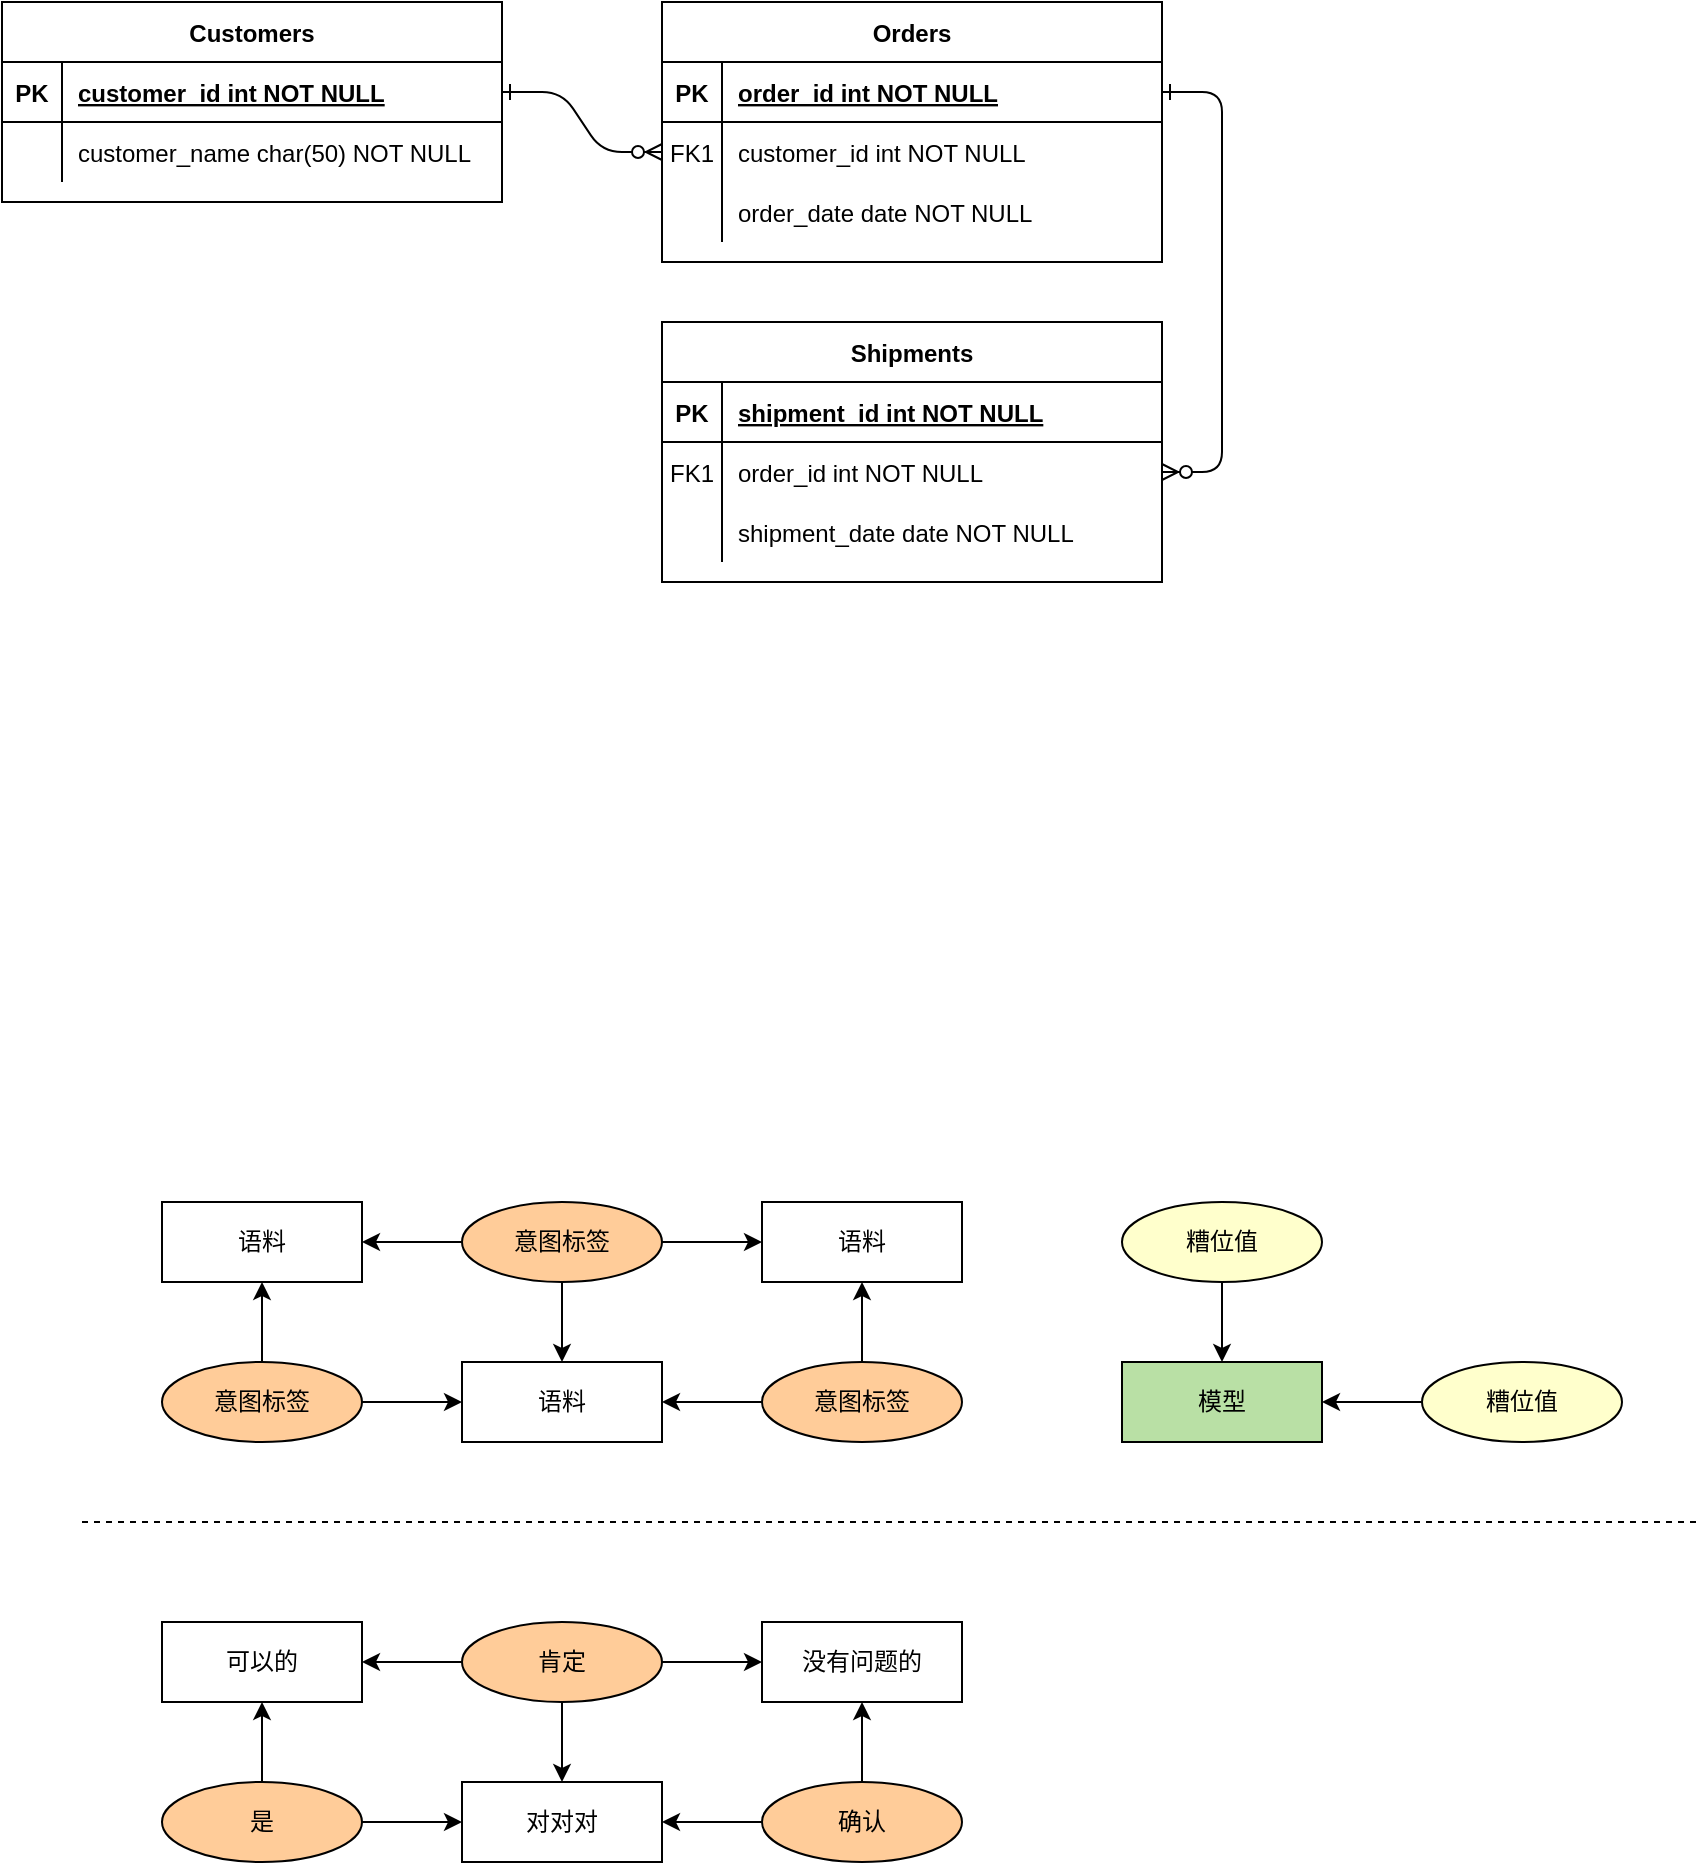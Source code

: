 <mxfile version="13.6.2" type="github">
  <diagram id="R2lEEEUBdFMjLlhIrx00" name="Page-1">
    <mxGraphModel dx="1426" dy="914" grid="1" gridSize="10" guides="1" tooltips="1" connect="1" arrows="1" fold="1" page="1" pageScale="1" pageWidth="850" pageHeight="1100" math="0" shadow="0" extFonts="Permanent Marker^https://fonts.googleapis.com/css?family=Permanent+Marker">
      <root>
        <mxCell id="0" />
        <mxCell id="1" parent="0" />
        <mxCell id="C-vyLk0tnHw3VtMMgP7b-1" value="" style="edgeStyle=entityRelationEdgeStyle;endArrow=ERzeroToMany;startArrow=ERone;endFill=1;startFill=0;" parent="1" source="C-vyLk0tnHw3VtMMgP7b-24" target="C-vyLk0tnHw3VtMMgP7b-6" edge="1">
          <mxGeometry width="100" height="100" relative="1" as="geometry">
            <mxPoint x="340" y="720" as="sourcePoint" />
            <mxPoint x="440" y="620" as="targetPoint" />
          </mxGeometry>
        </mxCell>
        <mxCell id="C-vyLk0tnHw3VtMMgP7b-12" value="" style="edgeStyle=entityRelationEdgeStyle;endArrow=ERzeroToMany;startArrow=ERone;endFill=1;startFill=0;" parent="1" source="C-vyLk0tnHw3VtMMgP7b-3" target="C-vyLk0tnHw3VtMMgP7b-17" edge="1">
          <mxGeometry width="100" height="100" relative="1" as="geometry">
            <mxPoint x="400" y="180" as="sourcePoint" />
            <mxPoint x="460" y="205" as="targetPoint" />
          </mxGeometry>
        </mxCell>
        <mxCell id="C-vyLk0tnHw3VtMMgP7b-2" value="Orders" style="shape=table;startSize=30;container=1;collapsible=1;childLayout=tableLayout;fixedRows=1;rowLines=0;fontStyle=1;align=center;resizeLast=1;" parent="1" vertex="1">
          <mxGeometry x="450" y="120" width="250" height="130" as="geometry" />
        </mxCell>
        <mxCell id="C-vyLk0tnHw3VtMMgP7b-3" value="" style="shape=partialRectangle;collapsible=0;dropTarget=0;pointerEvents=0;fillColor=none;points=[[0,0.5],[1,0.5]];portConstraint=eastwest;top=0;left=0;right=0;bottom=1;" parent="C-vyLk0tnHw3VtMMgP7b-2" vertex="1">
          <mxGeometry y="30" width="250" height="30" as="geometry" />
        </mxCell>
        <mxCell id="C-vyLk0tnHw3VtMMgP7b-4" value="PK" style="shape=partialRectangle;overflow=hidden;connectable=0;fillColor=none;top=0;left=0;bottom=0;right=0;fontStyle=1;" parent="C-vyLk0tnHw3VtMMgP7b-3" vertex="1">
          <mxGeometry width="30" height="30" as="geometry" />
        </mxCell>
        <mxCell id="C-vyLk0tnHw3VtMMgP7b-5" value="order_id int NOT NULL " style="shape=partialRectangle;overflow=hidden;connectable=0;fillColor=none;top=0;left=0;bottom=0;right=0;align=left;spacingLeft=6;fontStyle=5;" parent="C-vyLk0tnHw3VtMMgP7b-3" vertex="1">
          <mxGeometry x="30" width="220" height="30" as="geometry" />
        </mxCell>
        <mxCell id="C-vyLk0tnHw3VtMMgP7b-6" value="" style="shape=partialRectangle;collapsible=0;dropTarget=0;pointerEvents=0;fillColor=none;points=[[0,0.5],[1,0.5]];portConstraint=eastwest;top=0;left=0;right=0;bottom=0;" parent="C-vyLk0tnHw3VtMMgP7b-2" vertex="1">
          <mxGeometry y="60" width="250" height="30" as="geometry" />
        </mxCell>
        <mxCell id="C-vyLk0tnHw3VtMMgP7b-7" value="FK1" style="shape=partialRectangle;overflow=hidden;connectable=0;fillColor=none;top=0;left=0;bottom=0;right=0;" parent="C-vyLk0tnHw3VtMMgP7b-6" vertex="1">
          <mxGeometry width="30" height="30" as="geometry" />
        </mxCell>
        <mxCell id="C-vyLk0tnHw3VtMMgP7b-8" value="customer_id int NOT NULL" style="shape=partialRectangle;overflow=hidden;connectable=0;fillColor=none;top=0;left=0;bottom=0;right=0;align=left;spacingLeft=6;" parent="C-vyLk0tnHw3VtMMgP7b-6" vertex="1">
          <mxGeometry x="30" width="220" height="30" as="geometry" />
        </mxCell>
        <mxCell id="C-vyLk0tnHw3VtMMgP7b-9" value="" style="shape=partialRectangle;collapsible=0;dropTarget=0;pointerEvents=0;fillColor=none;points=[[0,0.5],[1,0.5]];portConstraint=eastwest;top=0;left=0;right=0;bottom=0;" parent="C-vyLk0tnHw3VtMMgP7b-2" vertex="1">
          <mxGeometry y="90" width="250" height="30" as="geometry" />
        </mxCell>
        <mxCell id="C-vyLk0tnHw3VtMMgP7b-10" value="" style="shape=partialRectangle;overflow=hidden;connectable=0;fillColor=none;top=0;left=0;bottom=0;right=0;" parent="C-vyLk0tnHw3VtMMgP7b-9" vertex="1">
          <mxGeometry width="30" height="30" as="geometry" />
        </mxCell>
        <mxCell id="C-vyLk0tnHw3VtMMgP7b-11" value="order_date date NOT NULL" style="shape=partialRectangle;overflow=hidden;connectable=0;fillColor=none;top=0;left=0;bottom=0;right=0;align=left;spacingLeft=6;" parent="C-vyLk0tnHw3VtMMgP7b-9" vertex="1">
          <mxGeometry x="30" width="220" height="30" as="geometry" />
        </mxCell>
        <mxCell id="C-vyLk0tnHw3VtMMgP7b-13" value="Shipments" style="shape=table;startSize=30;container=1;collapsible=1;childLayout=tableLayout;fixedRows=1;rowLines=0;fontStyle=1;align=center;resizeLast=1;" parent="1" vertex="1">
          <mxGeometry x="450" y="280" width="250" height="130" as="geometry" />
        </mxCell>
        <mxCell id="C-vyLk0tnHw3VtMMgP7b-14" value="" style="shape=partialRectangle;collapsible=0;dropTarget=0;pointerEvents=0;fillColor=none;points=[[0,0.5],[1,0.5]];portConstraint=eastwest;top=0;left=0;right=0;bottom=1;" parent="C-vyLk0tnHw3VtMMgP7b-13" vertex="1">
          <mxGeometry y="30" width="250" height="30" as="geometry" />
        </mxCell>
        <mxCell id="C-vyLk0tnHw3VtMMgP7b-15" value="PK" style="shape=partialRectangle;overflow=hidden;connectable=0;fillColor=none;top=0;left=0;bottom=0;right=0;fontStyle=1;" parent="C-vyLk0tnHw3VtMMgP7b-14" vertex="1">
          <mxGeometry width="30" height="30" as="geometry" />
        </mxCell>
        <mxCell id="C-vyLk0tnHw3VtMMgP7b-16" value="shipment_id int NOT NULL " style="shape=partialRectangle;overflow=hidden;connectable=0;fillColor=none;top=0;left=0;bottom=0;right=0;align=left;spacingLeft=6;fontStyle=5;" parent="C-vyLk0tnHw3VtMMgP7b-14" vertex="1">
          <mxGeometry x="30" width="220" height="30" as="geometry" />
        </mxCell>
        <mxCell id="C-vyLk0tnHw3VtMMgP7b-17" value="" style="shape=partialRectangle;collapsible=0;dropTarget=0;pointerEvents=0;fillColor=none;points=[[0,0.5],[1,0.5]];portConstraint=eastwest;top=0;left=0;right=0;bottom=0;" parent="C-vyLk0tnHw3VtMMgP7b-13" vertex="1">
          <mxGeometry y="60" width="250" height="30" as="geometry" />
        </mxCell>
        <mxCell id="C-vyLk0tnHw3VtMMgP7b-18" value="FK1" style="shape=partialRectangle;overflow=hidden;connectable=0;fillColor=none;top=0;left=0;bottom=0;right=0;" parent="C-vyLk0tnHw3VtMMgP7b-17" vertex="1">
          <mxGeometry width="30" height="30" as="geometry" />
        </mxCell>
        <mxCell id="C-vyLk0tnHw3VtMMgP7b-19" value="order_id int NOT NULL" style="shape=partialRectangle;overflow=hidden;connectable=0;fillColor=none;top=0;left=0;bottom=0;right=0;align=left;spacingLeft=6;" parent="C-vyLk0tnHw3VtMMgP7b-17" vertex="1">
          <mxGeometry x="30" width="220" height="30" as="geometry" />
        </mxCell>
        <mxCell id="C-vyLk0tnHw3VtMMgP7b-20" value="" style="shape=partialRectangle;collapsible=0;dropTarget=0;pointerEvents=0;fillColor=none;points=[[0,0.5],[1,0.5]];portConstraint=eastwest;top=0;left=0;right=0;bottom=0;" parent="C-vyLk0tnHw3VtMMgP7b-13" vertex="1">
          <mxGeometry y="90" width="250" height="30" as="geometry" />
        </mxCell>
        <mxCell id="C-vyLk0tnHw3VtMMgP7b-21" value="" style="shape=partialRectangle;overflow=hidden;connectable=0;fillColor=none;top=0;left=0;bottom=0;right=0;" parent="C-vyLk0tnHw3VtMMgP7b-20" vertex="1">
          <mxGeometry width="30" height="30" as="geometry" />
        </mxCell>
        <mxCell id="C-vyLk0tnHw3VtMMgP7b-22" value="shipment_date date NOT NULL" style="shape=partialRectangle;overflow=hidden;connectable=0;fillColor=none;top=0;left=0;bottom=0;right=0;align=left;spacingLeft=6;" parent="C-vyLk0tnHw3VtMMgP7b-20" vertex="1">
          <mxGeometry x="30" width="220" height="30" as="geometry" />
        </mxCell>
        <mxCell id="C-vyLk0tnHw3VtMMgP7b-23" value="Customers" style="shape=table;startSize=30;container=1;collapsible=1;childLayout=tableLayout;fixedRows=1;rowLines=0;fontStyle=1;align=center;resizeLast=1;" parent="1" vertex="1">
          <mxGeometry x="120" y="120" width="250" height="100" as="geometry" />
        </mxCell>
        <mxCell id="C-vyLk0tnHw3VtMMgP7b-24" value="" style="shape=partialRectangle;collapsible=0;dropTarget=0;pointerEvents=0;fillColor=none;points=[[0,0.5],[1,0.5]];portConstraint=eastwest;top=0;left=0;right=0;bottom=1;" parent="C-vyLk0tnHw3VtMMgP7b-23" vertex="1">
          <mxGeometry y="30" width="250" height="30" as="geometry" />
        </mxCell>
        <mxCell id="C-vyLk0tnHw3VtMMgP7b-25" value="PK" style="shape=partialRectangle;overflow=hidden;connectable=0;fillColor=none;top=0;left=0;bottom=0;right=0;fontStyle=1;" parent="C-vyLk0tnHw3VtMMgP7b-24" vertex="1">
          <mxGeometry width="30" height="30" as="geometry" />
        </mxCell>
        <mxCell id="C-vyLk0tnHw3VtMMgP7b-26" value="customer_id int NOT NULL " style="shape=partialRectangle;overflow=hidden;connectable=0;fillColor=none;top=0;left=0;bottom=0;right=0;align=left;spacingLeft=6;fontStyle=5;" parent="C-vyLk0tnHw3VtMMgP7b-24" vertex="1">
          <mxGeometry x="30" width="220" height="30" as="geometry" />
        </mxCell>
        <mxCell id="C-vyLk0tnHw3VtMMgP7b-27" value="" style="shape=partialRectangle;collapsible=0;dropTarget=0;pointerEvents=0;fillColor=none;points=[[0,0.5],[1,0.5]];portConstraint=eastwest;top=0;left=0;right=0;bottom=0;" parent="C-vyLk0tnHw3VtMMgP7b-23" vertex="1">
          <mxGeometry y="60" width="250" height="30" as="geometry" />
        </mxCell>
        <mxCell id="C-vyLk0tnHw3VtMMgP7b-28" value="" style="shape=partialRectangle;overflow=hidden;connectable=0;fillColor=none;top=0;left=0;bottom=0;right=0;" parent="C-vyLk0tnHw3VtMMgP7b-27" vertex="1">
          <mxGeometry width="30" height="30" as="geometry" />
        </mxCell>
        <mxCell id="C-vyLk0tnHw3VtMMgP7b-29" value="customer_name char(50) NOT NULL" style="shape=partialRectangle;overflow=hidden;connectable=0;fillColor=none;top=0;left=0;bottom=0;right=0;align=left;spacingLeft=6;" parent="C-vyLk0tnHw3VtMMgP7b-27" vertex="1">
          <mxGeometry x="30" width="220" height="30" as="geometry" />
        </mxCell>
        <mxCell id="Qva0CkF_LmBE52HRVxiL-1" value="语料" style="whiteSpace=wrap;html=1;align=center;" vertex="1" parent="1">
          <mxGeometry x="350" y="800" width="100" height="40" as="geometry" />
        </mxCell>
        <mxCell id="Qva0CkF_LmBE52HRVxiL-3" style="edgeStyle=orthogonalEdgeStyle;rounded=0;orthogonalLoop=1;jettySize=auto;html=1;exitX=0.5;exitY=1;exitDx=0;exitDy=0;" edge="1" parent="1" source="Qva0CkF_LmBE52HRVxiL-2" target="Qva0CkF_LmBE52HRVxiL-1">
          <mxGeometry relative="1" as="geometry" />
        </mxCell>
        <mxCell id="Qva0CkF_LmBE52HRVxiL-8" value="" style="edgeStyle=orthogonalEdgeStyle;rounded=0;orthogonalLoop=1;jettySize=auto;html=1;" edge="1" parent="1" source="Qva0CkF_LmBE52HRVxiL-2" target="Qva0CkF_LmBE52HRVxiL-6">
          <mxGeometry relative="1" as="geometry" />
        </mxCell>
        <mxCell id="Qva0CkF_LmBE52HRVxiL-10" value="" style="edgeStyle=orthogonalEdgeStyle;rounded=0;orthogonalLoop=1;jettySize=auto;html=1;" edge="1" parent="1" source="Qva0CkF_LmBE52HRVxiL-2" target="Qva0CkF_LmBE52HRVxiL-9">
          <mxGeometry relative="1" as="geometry" />
        </mxCell>
        <mxCell id="Qva0CkF_LmBE52HRVxiL-2" value="意图标签" style="ellipse;whiteSpace=wrap;html=1;align=center;fillColor=#FFCC99;" vertex="1" parent="1">
          <mxGeometry x="350" y="720" width="100" height="40" as="geometry" />
        </mxCell>
        <mxCell id="Qva0CkF_LmBE52HRVxiL-5" value="" style="edgeStyle=orthogonalEdgeStyle;rounded=0;orthogonalLoop=1;jettySize=auto;html=1;" edge="1" parent="1" source="Qva0CkF_LmBE52HRVxiL-4" target="Qva0CkF_LmBE52HRVxiL-1">
          <mxGeometry relative="1" as="geometry" />
        </mxCell>
        <mxCell id="Qva0CkF_LmBE52HRVxiL-11" value="" style="edgeStyle=orthogonalEdgeStyle;rounded=0;orthogonalLoop=1;jettySize=auto;html=1;" edge="1" parent="1" source="Qva0CkF_LmBE52HRVxiL-4" target="Qva0CkF_LmBE52HRVxiL-9">
          <mxGeometry relative="1" as="geometry" />
        </mxCell>
        <mxCell id="Qva0CkF_LmBE52HRVxiL-4" value="意图标签" style="ellipse;whiteSpace=wrap;html=1;align=center;fillColor=#FFCC99;" vertex="1" parent="1">
          <mxGeometry x="500" y="800" width="100" height="40" as="geometry" />
        </mxCell>
        <mxCell id="Qva0CkF_LmBE52HRVxiL-6" value="语料" style="whiteSpace=wrap;html=1;align=center;" vertex="1" parent="1">
          <mxGeometry x="200" y="720" width="100" height="40" as="geometry" />
        </mxCell>
        <mxCell id="Qva0CkF_LmBE52HRVxiL-9" value="语料" style="whiteSpace=wrap;html=1;align=center;" vertex="1" parent="1">
          <mxGeometry x="500" y="720" width="100" height="40" as="geometry" />
        </mxCell>
        <mxCell id="Qva0CkF_LmBE52HRVxiL-13" value="" style="edgeStyle=orthogonalEdgeStyle;rounded=0;orthogonalLoop=1;jettySize=auto;html=1;" edge="1" parent="1" source="Qva0CkF_LmBE52HRVxiL-12" target="Qva0CkF_LmBE52HRVxiL-1">
          <mxGeometry relative="1" as="geometry" />
        </mxCell>
        <mxCell id="Qva0CkF_LmBE52HRVxiL-14" value="" style="edgeStyle=orthogonalEdgeStyle;rounded=0;orthogonalLoop=1;jettySize=auto;html=1;" edge="1" parent="1" source="Qva0CkF_LmBE52HRVxiL-12" target="Qva0CkF_LmBE52HRVxiL-6">
          <mxGeometry relative="1" as="geometry" />
        </mxCell>
        <mxCell id="Qva0CkF_LmBE52HRVxiL-12" value="意图标签" style="ellipse;whiteSpace=wrap;html=1;align=center;fillColor=#FFCC99;" vertex="1" parent="1">
          <mxGeometry x="200" y="800" width="100" height="40" as="geometry" />
        </mxCell>
        <mxCell id="Qva0CkF_LmBE52HRVxiL-15" value="对对对" style="whiteSpace=wrap;html=1;align=center;" vertex="1" parent="1">
          <mxGeometry x="350" y="1010" width="100" height="40" as="geometry" />
        </mxCell>
        <mxCell id="Qva0CkF_LmBE52HRVxiL-16" style="edgeStyle=orthogonalEdgeStyle;rounded=0;orthogonalLoop=1;jettySize=auto;html=1;exitX=0.5;exitY=1;exitDx=0;exitDy=0;" edge="1" parent="1" source="Qva0CkF_LmBE52HRVxiL-19" target="Qva0CkF_LmBE52HRVxiL-15">
          <mxGeometry relative="1" as="geometry" />
        </mxCell>
        <mxCell id="Qva0CkF_LmBE52HRVxiL-17" value="" style="edgeStyle=orthogonalEdgeStyle;rounded=0;orthogonalLoop=1;jettySize=auto;html=1;" edge="1" parent="1" source="Qva0CkF_LmBE52HRVxiL-19" target="Qva0CkF_LmBE52HRVxiL-23">
          <mxGeometry relative="1" as="geometry" />
        </mxCell>
        <mxCell id="Qva0CkF_LmBE52HRVxiL-18" value="" style="edgeStyle=orthogonalEdgeStyle;rounded=0;orthogonalLoop=1;jettySize=auto;html=1;" edge="1" parent="1" source="Qva0CkF_LmBE52HRVxiL-19" target="Qva0CkF_LmBE52HRVxiL-24">
          <mxGeometry relative="1" as="geometry" />
        </mxCell>
        <mxCell id="Qva0CkF_LmBE52HRVxiL-19" value="肯定" style="ellipse;whiteSpace=wrap;html=1;align=center;fillColor=#FFCC99;" vertex="1" parent="1">
          <mxGeometry x="350" y="930" width="100" height="40" as="geometry" />
        </mxCell>
        <mxCell id="Qva0CkF_LmBE52HRVxiL-20" value="" style="edgeStyle=orthogonalEdgeStyle;rounded=0;orthogonalLoop=1;jettySize=auto;html=1;" edge="1" parent="1" source="Qva0CkF_LmBE52HRVxiL-22" target="Qva0CkF_LmBE52HRVxiL-15">
          <mxGeometry relative="1" as="geometry" />
        </mxCell>
        <mxCell id="Qva0CkF_LmBE52HRVxiL-21" value="" style="edgeStyle=orthogonalEdgeStyle;rounded=0;orthogonalLoop=1;jettySize=auto;html=1;" edge="1" parent="1" source="Qva0CkF_LmBE52HRVxiL-22" target="Qva0CkF_LmBE52HRVxiL-24">
          <mxGeometry relative="1" as="geometry" />
        </mxCell>
        <mxCell id="Qva0CkF_LmBE52HRVxiL-22" value="确认" style="ellipse;whiteSpace=wrap;html=1;align=center;fillColor=#FFCC99;" vertex="1" parent="1">
          <mxGeometry x="500" y="1010" width="100" height="40" as="geometry" />
        </mxCell>
        <mxCell id="Qva0CkF_LmBE52HRVxiL-23" value="可以的" style="whiteSpace=wrap;html=1;align=center;" vertex="1" parent="1">
          <mxGeometry x="200" y="930" width="100" height="40" as="geometry" />
        </mxCell>
        <mxCell id="Qva0CkF_LmBE52HRVxiL-24" value="没有问题的" style="whiteSpace=wrap;html=1;align=center;" vertex="1" parent="1">
          <mxGeometry x="500" y="930" width="100" height="40" as="geometry" />
        </mxCell>
        <mxCell id="Qva0CkF_LmBE52HRVxiL-25" value="" style="edgeStyle=orthogonalEdgeStyle;rounded=0;orthogonalLoop=1;jettySize=auto;html=1;" edge="1" parent="1" source="Qva0CkF_LmBE52HRVxiL-27" target="Qva0CkF_LmBE52HRVxiL-15">
          <mxGeometry relative="1" as="geometry" />
        </mxCell>
        <mxCell id="Qva0CkF_LmBE52HRVxiL-26" value="" style="edgeStyle=orthogonalEdgeStyle;rounded=0;orthogonalLoop=1;jettySize=auto;html=1;" edge="1" parent="1" source="Qva0CkF_LmBE52HRVxiL-27" target="Qva0CkF_LmBE52HRVxiL-23">
          <mxGeometry relative="1" as="geometry" />
        </mxCell>
        <mxCell id="Qva0CkF_LmBE52HRVxiL-27" value="是" style="ellipse;whiteSpace=wrap;html=1;align=center;fillColor=#FFCC99;" vertex="1" parent="1">
          <mxGeometry x="200" y="1010" width="100" height="40" as="geometry" />
        </mxCell>
        <mxCell id="Qva0CkF_LmBE52HRVxiL-28" value="" style="endArrow=none;dashed=1;html=1;" edge="1" parent="1">
          <mxGeometry width="50" height="50" relative="1" as="geometry">
            <mxPoint x="160" y="880" as="sourcePoint" />
            <mxPoint x="970" y="880" as="targetPoint" />
          </mxGeometry>
        </mxCell>
        <mxCell id="Qva0CkF_LmBE52HRVxiL-29" value="模型" style="whiteSpace=wrap;html=1;align=center;fillColor=#B9E0A5;" vertex="1" parent="1">
          <mxGeometry x="680" y="800" width="100" height="40" as="geometry" />
        </mxCell>
        <mxCell id="Qva0CkF_LmBE52HRVxiL-31" value="" style="edgeStyle=orthogonalEdgeStyle;rounded=0;orthogonalLoop=1;jettySize=auto;html=1;" edge="1" parent="1" source="Qva0CkF_LmBE52HRVxiL-30" target="Qva0CkF_LmBE52HRVxiL-29">
          <mxGeometry relative="1" as="geometry" />
        </mxCell>
        <mxCell id="Qva0CkF_LmBE52HRVxiL-30" value="糟位值" style="ellipse;whiteSpace=wrap;html=1;align=center;fillColor=#FFFFCC;" vertex="1" parent="1">
          <mxGeometry x="680" y="720" width="100" height="40" as="geometry" />
        </mxCell>
        <mxCell id="Qva0CkF_LmBE52HRVxiL-36" value="" style="edgeStyle=orthogonalEdgeStyle;rounded=0;orthogonalLoop=1;jettySize=auto;html=1;" edge="1" parent="1" source="Qva0CkF_LmBE52HRVxiL-34" target="Qva0CkF_LmBE52HRVxiL-29">
          <mxGeometry relative="1" as="geometry" />
        </mxCell>
        <mxCell id="Qva0CkF_LmBE52HRVxiL-34" value="糟位值" style="ellipse;whiteSpace=wrap;html=1;align=center;fillColor=#FFFFCC;" vertex="1" parent="1">
          <mxGeometry x="830" y="800" width="100" height="40" as="geometry" />
        </mxCell>
      </root>
    </mxGraphModel>
  </diagram>
</mxfile>
